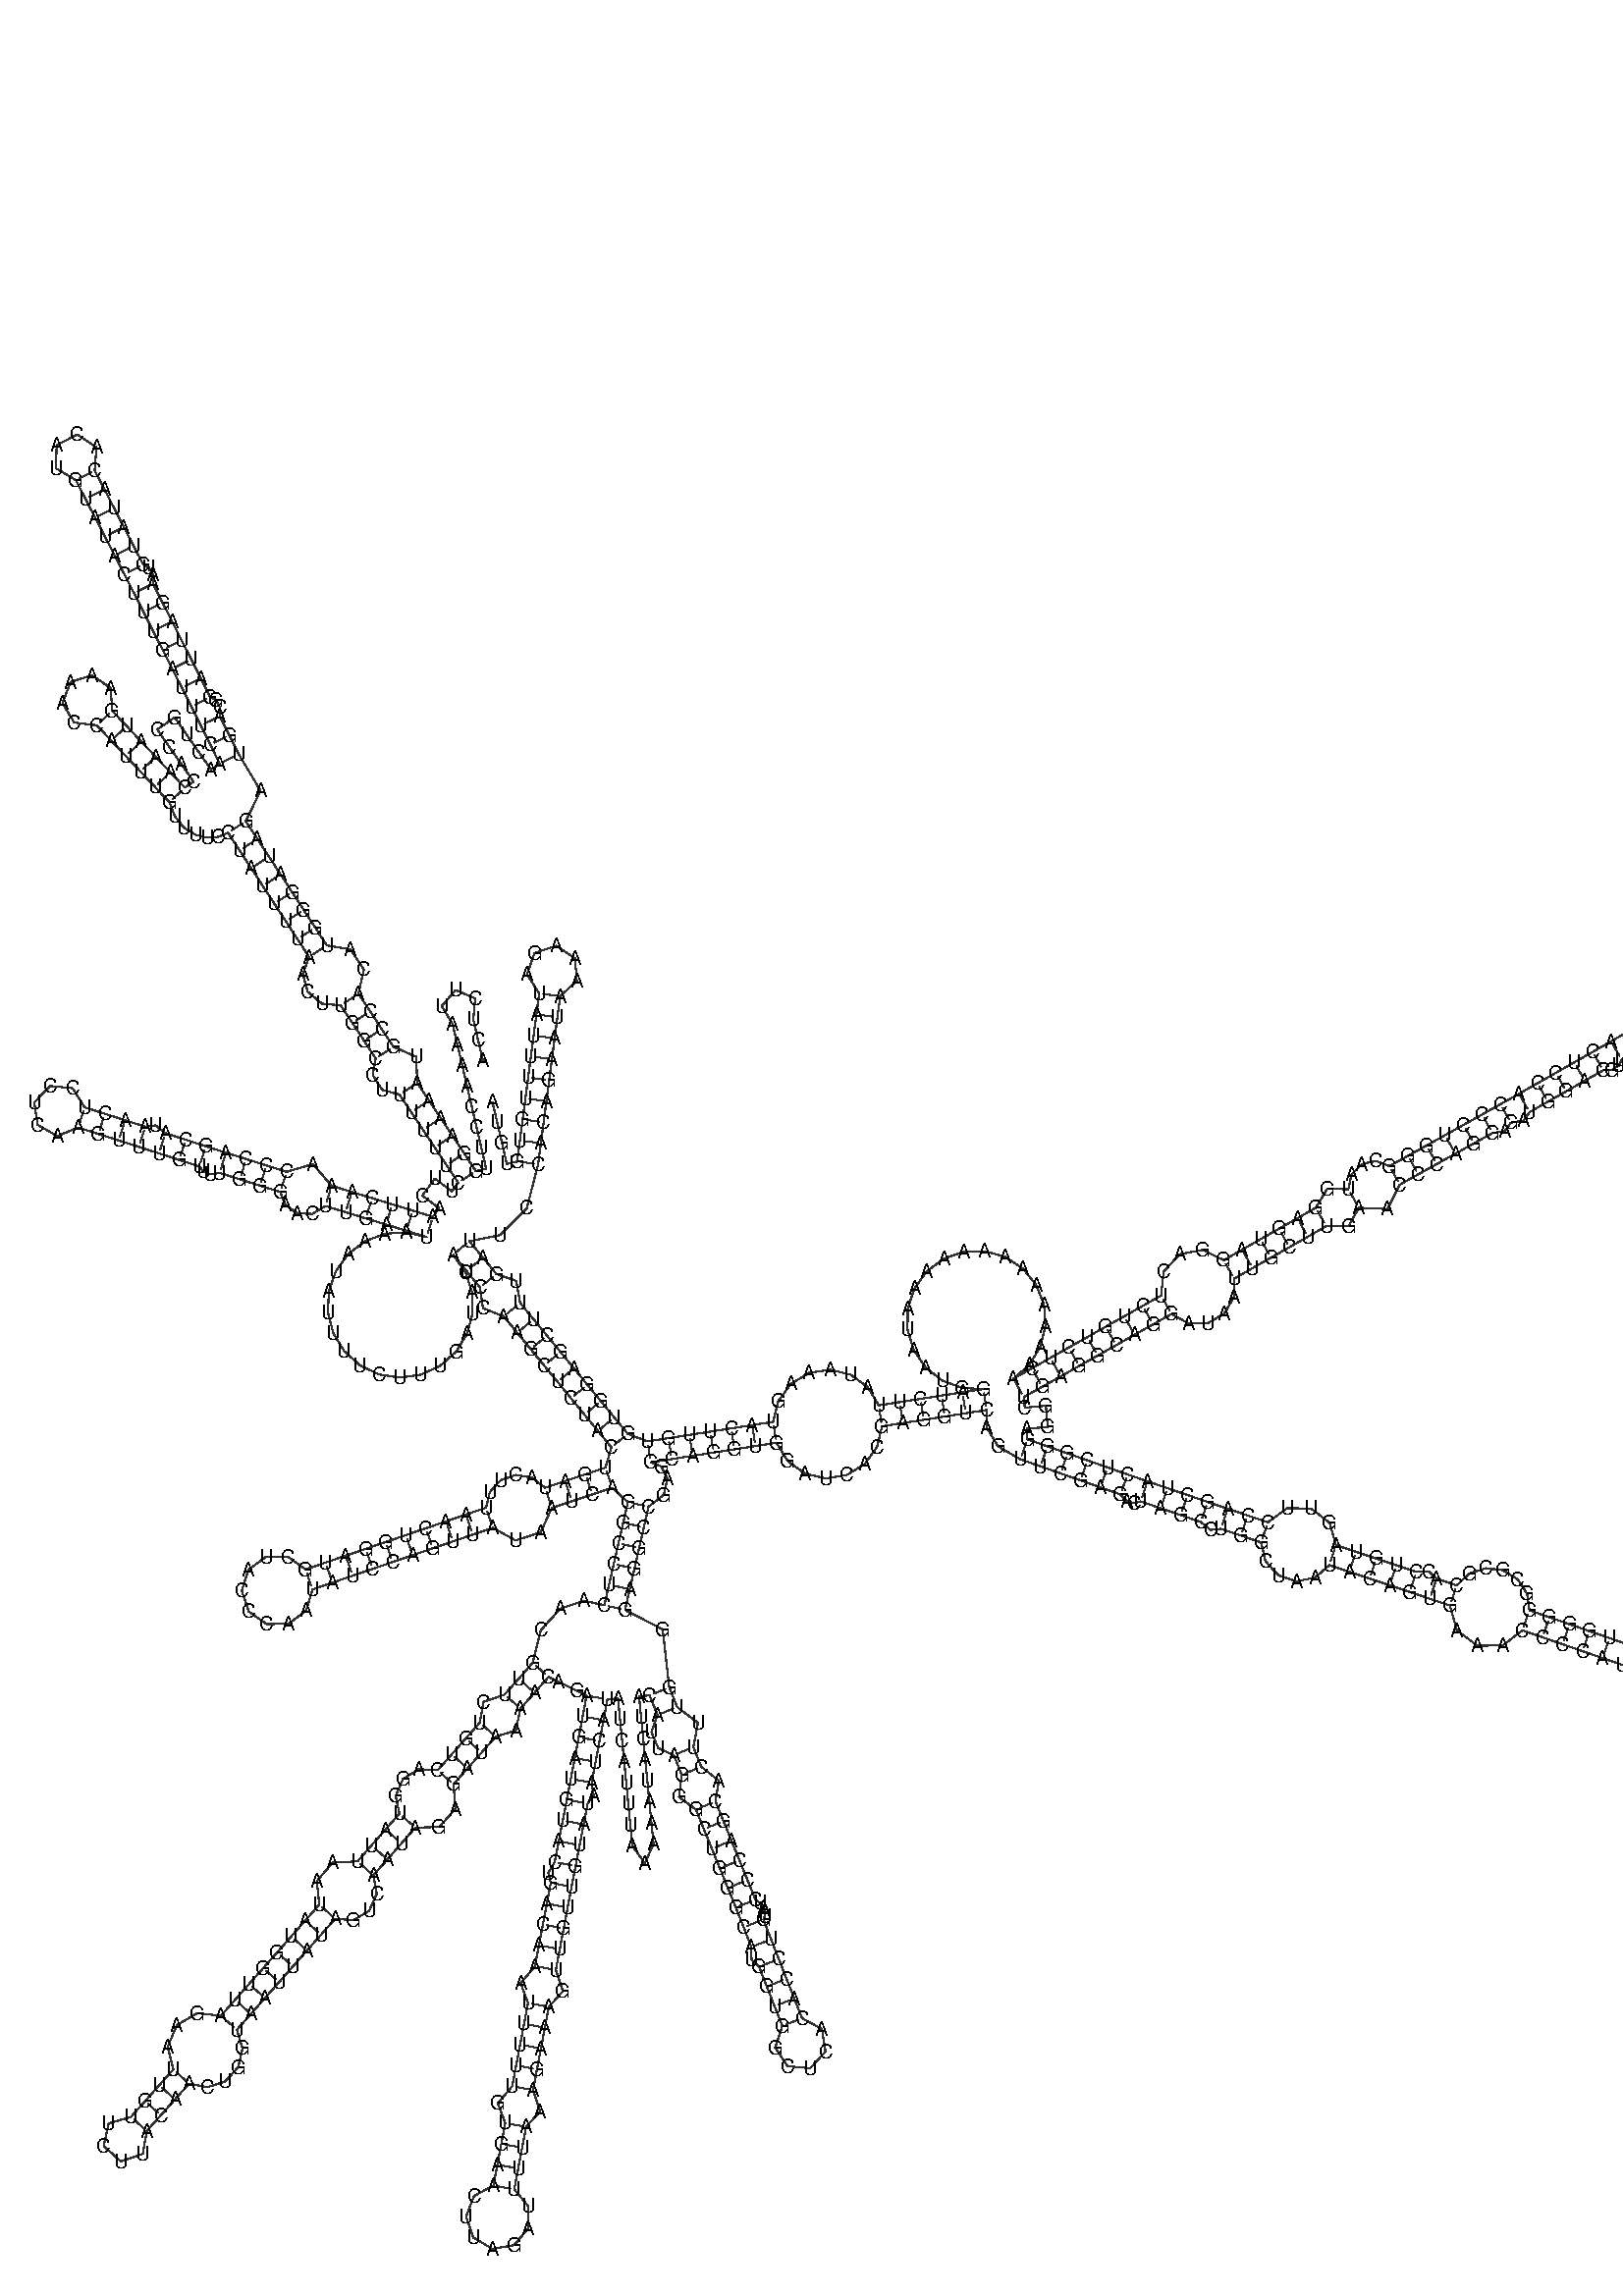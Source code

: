 %!PS-Adobe-3.0 EPSF-3.0
%%BoundingBox: 0 0 700 700
%%DocumentFonts: Helvetica
%%Pages: 1
%%EndComments

% Program options: 

% To switch off outline pairs of sequence comment or
% delete the appropriate line near the end of the file

/RNAplot 100 dict def

RNAplot begin

%%BeginProlog

/fsize  14 def
/outlinecolor {0.2 setgray} bind def
/paircolor    {0.2 setgray} bind def
/seqcolor     {0   setgray} bind def
/cshow  { dup stringwidth pop -2 div fsize -3 div rmoveto show} bind def
/min { 2 copy gt { exch } if pop } bind def
/max { 2 copy lt { exch } if pop } bind def
/arccoords { % i j arccoords
  % puts optimal x1 y1 x2 y2 coordinates used in bezier curves from i to j
  % onto the stack
  dup 3 -1 roll dup 4 -1 roll lt dup dup 5 2 roll {exch} if
  dup 3 -1 roll dup 3 -1 roll exch sub 1 sub dup
  4 -2 roll 5 -1 roll {exch} if 4 2 roll
  sequence length dup 2 div exch 3 1 roll lt 
  {exch 5 -1 roll pop 4 -2 roll exch 4 2 roll}
  { 4 2 roll 5 -1 roll dup 6 1 roll {exch} if
    4 -2 roll exch pop dup 3 -1 roll dup 4 1 roll
    exch add 4 -1 roll dup 5 1 roll sub 1 sub
    5 -1 roll not {4 -2 roll exch 4 2 roll} if
  }ifelse
   % compute the scalingfactor and prepare (1-sf) and sf*r
  2 mul exch cpr 3 1 roll div dup
  3 -1 roll mul exch 1 exch sub exch
   % compute the coordinates
  3 -1 roll 1 sub coor exch get aload pop % get coord for i
  4 -1 roll dup 5 1 roll mul 3 -1 roll dup 4 1 roll add exch % calculate y1
  4 -1 roll dup 5 1 roll mul 3 -1 roll dup 4 1 roll add exch % calculate x1
  5 -1 roll 1 sub coor exch get aload pop % get coord for j
  % duplicate j coord
  dup 3 -1 roll dup 4 1 roll exch 8 2 roll
  6 -1 roll dup 7 1 roll mul 5 -1 roll dup 6 1 roll add exch % calculate y2
  6 -1 roll mul 5 -1 roll add exch % calculate x2
  6 -2 roll % reorder
} bind def
/drawoutline {
  gsave outlinecolor newpath
  coor 0 get aload pop 0.8 0 360 arc % draw 5' circle of 1st sequence
  currentdict /cutpoint known        % check if cutpoint is defined
  {coor 0 cutpoint getinterval
   {aload pop lineto} forall         % draw outline of 1st sequence
   coor cutpoint 1 add get aload pop
   2 copy moveto 0.8 0 360 arc       % draw 5' circle of 2nd sequence
   coor cutpoint 1 add coor length cutpoint 1 add sub getinterval
   {aload pop lineto} forall        % draw outline of 2nd sequence
     } {
        /i 0 def
        coor {
            /p coor i get def
            /a arcs i get def
            /l a length def
            l 0 eq {
                %% standard point... draw simple line
                p 0 2 getinterval aload pop lineto
            } {
                %% point in loop... draw arc around loop center
                /clockwise a 5 get def
                clockwise 0.0 gt {
                    a 0 5 getinterval aload pop arcn
                } {
                    a 0 5 getinterval aload pop arc
                } ifelse
            } ifelse
            /i i 1 add def
        } forall
    }
  ifelse
  stroke grestore
} bind def
/drawpairs {
  paircolor
  0.7 setlinewidth
  [9 3.01] 9 setdash
  newpath
  pairs {aload pop
      currentdict (cpr) known
      { exch dup
        coor  exch 1 sub get aload pop moveto
        exch arccoords curveto
      }
      { coor exch 1 sub get aload pop moveto
        coor exch 1 sub get aload pop lineto
      }ifelse
  } forall
  stroke
} bind def
% draw bases
/drawbases {
  [] 0 setdash
  seqcolor
  0
  coor {
    aload pop moveto
    dup sequence exch 1 getinterval cshow
    1 add
  } forall
  pop
} bind def
/init {
  /Helvetica findfont fsize scalefont setfont
  1 setlinejoin
  1 setlinecap
  0.8 setlinewidth
  % find the coordinate range
  /xmax -1000 def /xmin 10000 def
  /ymax -1000 def /ymin 10000 def
  coor {
      aload pop
      dup ymin lt {dup /ymin exch def} if
      dup ymax gt {/ymax exch def} {pop} ifelse
      dup xmin lt {dup /xmin exch def} if
      dup xmax gt {/xmax exch def} {pop} ifelse
  } forall
  /size {xmax xmin sub ymax ymin sub max} bind def
  /width {xmax xmin sub} bind def
  /height {ymax ymin sub} bind def
  10 10 translate
  680 size 10 add div dup scale
  size width sub width xmin sub xmax sub add 2 div 5 add
  size height sub height ymin sub ymax sub add 2 div 5 add
  translate
} bind def

%%EndProlog

% data start here
/sequence { (\
ACUCUUAAAACCUUGGAAAAUGCCACAUGGGAUAGAUGACGGAUUAGAAUGUAUACACAUGUAUACUUUGAUUUCAACUGCCACCAAAUGAAAACCAUUUGUUUUCCUAUUUUAACUUGGCCUUUUUUCUUCAAUUCAAACCCAGCAUAACUCCUCAAGUUUGUUUUGGGAACUUGAAUAAAAUAUUUUCUUUGAUACAUCCAAGCUCUACUGAUACUUUAACUGGAUGCUACCCAAUAUCCAGUUAUAAUCAGG\
CCUCAACGUUCUGUCAGGUAUUAAUAUGGUUAGAAUUGUUCUUACAACUGGUAAUUAUAGUCAAUAGAGAUAAAACAGAUGAUGUACUGACAAAUUUUUGUGAACUUAGAUUUUAAAGAAAGUUGUUGUAUAAUCAUAUCAUUUAAAAAUACUACAUUAGGGCUGGGCAUGGUGGCUCACACCUGUAAUCCCAGCACUUUGGGAGGCCGAGGCAGGUGGAUCACGAGGUCAGUUCGAGACUAGCCUGGCUAAUAC\
AGUGAAACCCCAUCUCUACUAAAAAUACAAAAUUAGCCGGGCAUGGGGGCGCGCACCUGUAGUUCCAGCUACUCGGGAGGCUGAGGCAGGAUAAUUGCUUGAACCCAGGAGAUGGAGGUUGCAGUGAGCCAAGAUUGCCCCACUGCACUCCACCCUGGGCAAUGGAGUAGGACUCUGUCUCAAAAAAAAAAAAAAUAAUGGAUCUUAUAAAGUACUUGUGUGGAGCUUUGAUUCCACAGAAUAAAAGAUAUUUUG\
UGUGUA\
) } def
/len { sequence length } bind def

/coor [
[11.975 510.49]
[8.586 525.103]
[5.197 539.715]
[6.489 554.659]
[-7.324 560.506]
[-17.154 549.176]
[-9.415 536.326]
[-6.026 521.714]
[-2.638 507.102]
[0.751 492.489]
[4.14 477.877]
[7.529 463.265]
[10.918 448.653]
[14.306 434.041]
[7.0 432.346]
[-1.295 444.844]
[-9.591 457.341]
[-17.886 469.838]
[-26.182 482.336]
[-34.477 494.833]
[-35.251 513.285]
[-51.36 520.374]
[-59.604 532.905]
[-67.849 545.436]
[-76.093 557.967]
[-72.265 575.094]
[-81.869 589.375]
[-98.505 592.178]
[-106.699 604.742]
[-114.892 617.307]
[-123.086 629.871]
[-131.279 642.436]
[-139.473 655.0]
[-147.666 667.565]
[-155.86 680.13]
[-145.441 701.708]
[-160.935 727.613]
[-167.592 741.055]
[-174.249 754.497]
[-174.211 760.919]
[-176.946 765.732]
[-181.016 768.021]
[-187.782 781.408]
[-194.548 794.795]
[-201.315 808.182]
[-208.081 821.569]
[-214.847 834.956]
[-221.614 848.344]
[-221.628 854.766]
[-224.401 859.557]
[-228.49 861.812]
[-235.365 875.144]
[-242.24 888.475]
[-249.115 901.807]
[-255.99 915.139]
[-262.865 928.47]
[-261.547 944.816]
[-275.196 953.907]
[-289.771 946.391]
[-290.279 930.0]
[-276.197 921.595]
[-269.322 908.264]
[-262.447 894.932]
[-255.572 881.6]
[-248.697 868.269]
[-241.822 854.937]
[-235.001 841.577]
[-228.234 828.19]
[-221.468 814.803]
[-214.702 801.416]
[-207.936 788.029]
[-201.169 774.641]
[-194.403 761.254]
[-187.691 747.84]
[-181.034 734.398]
[-174.377 720.956]
[-180.531 716.669]
[-189.104 728.978]
[-197.677 741.287]
[-206.251 753.595]
[-218.559 745.022]
[-209.986 732.714]
[-201.413 720.405]
[-192.84 708.096]
[-198.994 703.81]
[-209.294 714.714]
[-219.595 725.619]
[-229.895 736.523]
[-240.195 747.427]
[-250.495 758.332]
[-251.477 774.345]
[-264.691 783.442]
[-280.001 778.646]
[-285.661 763.635]
[-277.331 749.924]
[-261.4 748.032]
[-251.099 737.127]
[-240.799 726.223]
[-230.499 715.318]
[-220.199 704.414]
[-209.899 693.51]
[-206.008 683.435]
[-199.617 675.605]
[-191.68 670.539]
[-183.216 668.403]
[-175.193 669.025]
[-168.424 671.936]
[-160.231 659.372]
[-152.037 646.807]
[-143.844 634.242]
[-135.65 621.678]
[-127.457 609.113]
[-119.263 596.549]
[-111.07 583.984]
[-115.455 571.941]
[-112.087 559.374]
[-101.972 550.888]
[-88.624 549.722]
[-80.38 537.191]
[-72.135 524.66]
[-63.891 512.129]
[-66.034 500.299]
[-59.368 489.818]
[-46.974 486.538]
[-38.679 474.04]
[-30.383 461.543]
[-22.088 449.046]
[-13.793 436.548]
[-5.497 424.051]
[-9.982 418.039]
[-22.005 427.008]
[-30.974 414.985]
[-18.951 406.016]
[-23.435 400.005]
[-37.778 404.395]
[-52.121 408.786]
[-66.464 413.177]
[-80.807 417.568]
[-95.15 421.958]
[-108.353 437.291]
[-126.973 431.835]
[-141.28 436.342]
[-155.586 440.849]
[-169.893 445.357]
[-184.181 449.922]
[-198.451 454.546]
[-212.721 459.17]
[-219.817 464.727]
[-227.058 463.783]
[-241.346 468.348]
[-255.634 472.914]
[-269.923 477.48]
[-278.524 491.022]
[-294.49 492.597]
[-305.572 480.997]
[-303.269 465.12]
[-289.349 457.146]
[-274.488 463.191]
[-260.2 458.626]
[-245.912 454.06]
[-231.623 449.495]
[-217.344 444.9]
[-203.075 440.276]
[-188.805 435.653]
[-185.917 431.984]
[-180.74 430.023]
[-174.4 431.05]
[-160.094 426.543]
[-145.787 422.035]
[-131.48 417.528]
[-127.667 408.204]
[-119.208 402.342]
[-108.702 402.033]
[-99.541 407.615]
[-85.198 403.225]
[-70.855 398.834]
[-56.512 394.443]
[-42.169 390.052]
[-27.826 385.662]
[-42.452 388.992]
[-57.417 387.969]
[-71.453 382.679]
[-83.371 373.571]
[-92.161 361.416]
[-97.078 347.245]
[-97.705 332.258]
[-93.989 317.726]
[-86.245 304.879]
[-75.13 294.807]
[-61.584 288.364]
[-46.757 286.094]
[-31.904 288.191]
[-18.285 294.477]
[-7.053 304.419]
[0.84 317.174]
[4.724 331.663]
[4.272 346.656]
[-0.48 360.883]
[-9.131 373.142]
[0.391 361.552]
[9.913 349.962]
[12.013 335.216]
[26.752 329.464]
[36.274 317.874]
[45.796 306.284]
[55.317 294.693]
[64.839 283.103]
[74.361 271.513]
[83.883 259.922]
[93.405 248.332]
[102.926 236.742]
[98.77 222.329]
[84.538 217.59]
[70.307 212.85]
[56.075 208.11]
[46.802 215.322]
[35.326 217.197]
[24.464 213.39]
[16.829 204.939]
[14.197 193.979]
[0.005 189.124]
[-14.188 184.269]
[-28.38 179.413]
[-42.573 174.558]
[-56.765 169.703]
[-70.958 164.847]
[-85.15 159.992]
[-99.342 155.137]
[-113.535 150.282]
[-126.15 159.317]
[-141.667 159.178]
[-154.118 149.918]
[-158.716 135.098]
[-153.694 120.416]
[-140.981 111.518]
[-125.467 111.826]
[-113.117 121.22]
[-108.68 136.089]
[-94.487 140.944]
[-80.295 145.8]
[-66.102 150.655]
[-51.91 155.51]
[-37.717 160.366]
[-23.525 165.221]
[-9.332 170.076]
[4.86 174.931]
[19.053 179.787]
[35.088 170.783]
[52.882 176.575]
[60.815 193.879]
[75.046 198.618]
[89.278 203.358]
[103.509 208.098]
[114.621 198.021]
[111.292 183.396]
[107.962 168.77]
[104.633 154.144]
[101.304 139.518]
[97.974 124.892]
[83.661 128.102]
[66.925 122.565]
[52.986 107.262]
[47.232 84.127]
[37.293 72.893]
[27.353 61.659]
[12.413 56.451]
[9.774 41.792]
[-0.166 30.558]
[-10.105 19.324]
[-20.045 8.09]
[-33.423 8.831]
[-44.641 1.867]
[-49.758 -10.095]
[-47.127 -22.639]
[-57.021 -33.913]
[-66.915 -45.187]
[-76.809 -56.461]
[-94.338 -57.316]
[-105.559 -70.365]
[-103.846 -87.148]
[-113.786 -98.382]
[-123.726 -109.616]
[-133.666 -120.85]
[-143.605 -132.084]
[-153.545 -143.318]
[-163.485 -154.552]
[-173.425 -165.786]
[-190.296 -163.953]
[-204.769 -172.491]
[-211.196 -187.835]
[-207.209 -203.815]
[-217.194 -215.008]
[-227.18 -226.202]
[-237.165 -237.395]
[-252.899 -242.018]
[-256.499 -258.017]
[-244.262 -268.934]
[-228.776 -263.538]
[-225.972 -247.381]
[-215.986 -236.187]
[-206.001 -224.994]
[-196.015 -213.8]
[-182.979 -216.362]
[-170.268 -212.142]
[-161.208 -202.133]
[-158.223 -188.856]
[-162.191 -175.725]
[-152.251 -164.492]
[-142.311 -153.258]
[-132.371 -142.024]
[-122.432 -130.79]
[-112.492 -119.556]
[-102.552 -108.322]
[-92.612 -97.088]
[-79.837 -98.12]
[-68.614 -91.539]
[-63.116 -79.533]
[-65.535 -66.355]
[-55.641 -55.081]
[-45.747 -43.807]
[-35.853 -32.533]
[-18.987 -32.12]
[-7.453 -19.346]
[-8.811 -1.849]
[1.128 9.384]
[11.068 20.618]
[21.008 31.852]
[35.237 36.257]
[38.587 51.719]
[48.526 62.953]
[58.466 74.187]
[65.201 70.886]
[78.669 64.284]
[85.404 60.982]
[82.612 46.244]
[79.821 31.506]
[77.029 16.768]
[74.238 2.031]
[71.416 -12.702]
[68.565 -27.428]
[65.713 -42.155]
[62.862 -56.881]
[58.21 -64.602]
[60.029 -71.673]
[57.237 -86.411]
[54.446 -101.149]
[51.654 -115.887]
[48.863 -130.625]
[38.692 -142.744]
[43.926 -156.689]
[41.134 -171.427]
[38.343 -186.165]
[35.551 -200.903]
[32.76 -215.641]
[22.589 -227.76]
[27.823 -241.705]
[25.031 -256.443]
[22.24 -271.181]
[19.448 -285.919]
[5.72 -293.407]
[0.066 -307.987]
[5.154 -322.773]
[18.584 -330.785]
[34.012 -328.239]
[44.156 -316.338]
[44.225 -300.7]
[34.186 -288.71]
[36.978 -273.973]
[39.769 -259.235]
[42.561 -244.497]
[52.532 -233.432]
[47.498 -218.433]
[50.289 -203.695]
[53.081 -188.957]
[55.872 -174.219]
[58.664 -159.481]
[68.634 -148.416]
[63.601 -133.417]
[66.392 -118.679]
[69.184 -103.941]
[71.975 -89.203]
[74.767 -74.465]
[77.588 -59.733]
[80.44 -45.006]
[83.291 -30.28]
[86.143 -15.553]
[90.446 -9.654]
[88.976 -0.761]
[91.767 13.977]
[94.559 28.715]
[97.35 43.453]
[100.142 58.191]
[107.606 58.922]
[109.069 43.994]
[110.531 29.065]
[111.994 14.137]
[113.457 -0.792]
[114.919 -15.72]
[116.382 -30.649]
[117.845 -45.577]
[126.576 -57.775]
[132.773 -44.115]
[131.311 -29.186]
[129.848 -14.258]
[128.385 0.671]
[126.923 15.599]
[125.46 30.528]
[123.997 45.456]
[122.535 60.385]
[129.999 61.116]
[135.598 47.2]
[131.279 35.129]
[136.14 23.698]
[147.103 18.762]
[152.758 4.87]
[150.795 -10.829]
[162.76 -19.7]
[168.416 -33.593]
[174.071 -47.486]
[179.727 -61.379]
[185.382 -75.272]
[191.038 -89.165]
[196.58 -103.104]
[202.009 -117.087]
[202.183 -126.099]
[207.488 -131.116]
[212.974 -145.077]
[218.459 -159.038]
[223.945 -172.999]
[218.879 -188.221]
[227.742 -201.593]
[243.735 -202.858]
[254.59 -191.044]
[251.979 -175.215]
[237.906 -167.513]
[232.42 -153.552]
[226.935 -139.591]
[221.449 -125.63]
[215.992 -111.658]
[210.563 -97.675]
[211.472 -95.141]
[211.49 -92.114]
[210.434 -88.913]
[208.229 -85.913]
[204.931 -83.509]
[199.275 -69.617]
[193.62 -55.724]
[187.964 -41.831]
[182.309 -27.938]
[176.653 -14.045]
[179.021 0.661]
[166.651 10.525]
[160.996 24.418]
[164.28 41.708]
[149.514 52.799]
[143.915 66.715]
[139.267 107.825]
[112.6 121.563]
[115.93 136.189]
[119.259 150.815]
[122.588 165.44]
[125.917 180.066]
[129.247 194.692]
[140.019 203.021]
[142.668 214.418]
[138.228 223.161]
[130.843 226.099]
[145.664 228.41]
[160.485 230.72]
[175.306 233.03]
[190.127 235.341]
[204.948 237.651]
[219.769 239.961]
[227.723 227.038]
[239.985 218.168]
[254.67 214.678]
[269.531 217.069]
[282.31 224.947]
[291.076 237.084]
[294.517 251.613]
[309.338 253.924]
[324.159 256.234]
[338.98 258.544]
[353.801 260.855]
[368.622 263.165]
[368.686 250.49]
[376.717 237.386]
[392.58 228.247]
[406.733 223.276]
[420.885 218.305]
[435.038 213.335]
[449.19 208.364]
[463.343 203.393]
[467.801 198.771]
[473.119 197.236]
[477.631 198.44]
[491.823 193.585]
[506.015 188.73]
[520.208 183.875]
[527.213 178.202]
[534.468 179.029]
[548.68 174.231]
[562.892 169.434]
[565.985 156.07]
[575.182 146.039]
[588.021 141.866]
[601.147 144.531]
[611.179 153.241]
[625.41 148.501]
[639.642 143.761]
[653.873 139.022]
[668.105 134.282]
[682.327 129.514]
[696.539 124.716]
[701.507 107.178]
[715.937 96.303]
[733.847 96.359]
[747.957 107.13]
[762.13 102.217]
[776.302 97.304]
[790.475 92.391]
[804.648 87.478]
[818.82 82.565]
[832.983 77.623]
[847.135 72.653]
[861.288 67.682]
[868.182 53.714]
[882.605 48.874]
[895.879 55.533]
[910.032 50.562]
[924.184 45.591]
[938.337 40.621]
[941.096 25.512]
[951.052 13.817]
[965.527 8.682]
[980.627 11.488]
[992.291 21.481]
[997.38 35.972]
[994.527 51.063]
[984.498 62.696]
[969.991 67.74]
[954.908 64.839]
[943.307 54.773]
[929.155 59.744]
[915.002 64.715]
[900.85 69.685]
[894.655 83.182]
[880.373 88.424]
[866.258 81.834]
[852.106 86.805]
[837.953 91.776]
[832.746 96.894]
[823.733 96.738]
[809.561 101.651]
[795.388 106.564]
[781.216 111.477]
[767.043 116.39]
[752.87 121.303]
[751.142 133.184]
[744.526 143.289]
[734.204 149.699]
[722.071 151.167]
[710.382 147.359]
[701.336 138.928]
[687.124 143.726]
[681.854 148.78]
[672.845 148.514]
[658.613 153.253]
[644.382 157.993]
[630.15 162.733]
[615.919 167.472]
[611.425 183.317]
[598.214 193.428]
[581.411 193.631]
[567.69 183.646]
[553.478 188.443]
[539.266 193.241]
[525.063 198.067]
[510.871 202.922]
[496.678 207.778]
[482.486 212.633]
[468.313 217.546]
[454.161 222.517]
[440.008 227.487]
[425.856 232.458]
[411.703 237.429]
[397.551 242.399]
[396.895 249.87]
[411.838 251.181]
[410.527 266.124]
[395.585 264.813]
[394.929 272.284]
[408.0 279.643]
[421.071 287.002]
[434.142 294.36]
[447.213 301.719]
[460.284 309.077]
[473.355 316.436]
[486.426 323.795]
[499.497 331.153]
[511.502 324.516]
[525.11 324.646]
[536.799 331.402]
[543.594 342.943]
[543.828 356.226]
[556.868 363.638]
[569.909 371.049]
[582.95 378.461]
[595.991 385.873]
[609.032 393.285]
[624.853 393.377]
[632.095 406.392]
[652.308 405.461]
[661.127 422.744]
[674.227 430.049]
[687.328 437.355]
[700.429 444.66]
[713.53 451.965]
[726.631 459.271]
[735.533 460.686]
[739.77 466.633]
[748.666 468.084]
[752.879 474.048]
[765.92 481.459]
[778.961 488.871]
[792.002 496.283]
[805.043 503.695]
[811.457 504.022]
[816.106 507.026]
[818.16 511.22]
[831.14 518.738]
[844.12 526.255]
[857.1 533.773]
[870.08 541.291]
[883.06 548.808]
[896.041 556.326]
[911.86 556.547]
[918.996 569.621]
[934.816 569.841]
[941.952 582.916]
[954.932 590.433]
[971.323 589.914]
[979.736 603.991]
[971.518 618.182]
[955.121 617.889]
[947.414 603.413]
[934.434 595.896]
[919.543 596.213]
[911.479 582.601]
[896.587 582.918]
[888.523 569.306]
[875.543 561.788]
[862.563 554.271]
[849.583 546.753]
[836.602 539.236]
[823.622 531.718]
[810.642 524.2]
[797.631 516.736]
[784.59 509.324]
[771.549 501.912]
[758.508 494.5]
[745.467 487.089]
[732.411 479.703]
[719.326 472.372]
[706.225 465.066]
[693.124 457.761]
[680.023 450.456]
[666.922 443.15]
[653.821 435.845]
[644.425 439.476]
[634.354 437.351]
[626.916 429.926]
[624.683 419.433]
[609.795 419.871]
[601.621 406.326]
[588.58 398.914]
[575.539 391.502]
[562.498 384.09]
[549.457 376.679]
[536.416 369.267]
[521.63 376.522]
[505.278 373.461]
[493.891 361.104]
[492.139 344.224]
[479.068 336.866]
[465.997 329.507]
[452.926 322.148]
[439.855 314.79]
[426.784 307.431]
[413.713 300.073]
[400.642 292.714]
[387.571 285.355]
[398.869 295.222]
[406.666 308.036]
[410.235 322.605]
[409.243 337.573]
[403.783 351.544]
[394.363 363.217]
[381.861 371.506]
[367.442 375.638]
[352.447 375.229]
[338.275 370.316]
[326.244 361.357]
[317.475 349.187]
[312.786 334.939]
[312.612 319.94]
[316.971 305.587]
[325.455 293.217]
[337.275 283.982]
[351.33 278.742]
[366.312 277.986]
[351.491 275.676]
[336.67 273.365]
[321.849 271.055]
[307.028 268.745]
[292.207 266.434]
[284.507 279.226]
[272.463 288.12]
[257.892 291.734]
[243.008 289.489]
[230.082 281.695]
[221.101 269.513]
[217.459 254.782]
[202.638 252.472]
[187.817 250.162]
[172.996 247.851]
[158.175 245.541]
[143.354 243.231]
[128.533 240.92]
[114.517 246.263]
[104.995 257.854]
[95.473 269.444]
[85.951 281.034]
[76.429 292.625]
[66.908 304.215]
[57.386 315.805]
[47.864 327.396]
[38.342 338.986]
[35.561 354.561]
[21.503 359.483]
[11.981 371.074]
[2.459 382.664]
[24.323 387.059]
[43.073 406.098]
[51.098 437.176]
[53.045 452.049]
[54.993 466.922]
[56.941 481.795]
[58.889 496.668]
[60.837 511.541]
[62.784 526.414]
[64.732 541.287]
[66.68 556.16]
[78.474 567.036]
[77.181 583.027]
[63.792 591.866]
[48.579 586.772]
[43.212 571.654]
[51.807 558.108]
[49.859 543.235]
[47.911 528.362]
[45.964 513.489]
[44.016 498.616]
[42.068 483.743]
[40.12 468.87]
[38.172 453.997]
[36.225 439.124]
[28.919 437.429]
[25.53 452.042]
[22.141 466.654]
[18.752 481.266]
] def
/arcs [
[]
[]
[]
[]
[]
[]
[]
[]
[]
[]
[]
[]
[]
[]
[]
[]
[]
[]
[]
[]
[]
[]
[]
[]
[]
[]
[]
[]
[]
[]
[]
[]
[]
[]
[]
[]
[]
[]
[]
[]
[]
[]
[]
[]
[]
[]
[]
[]
[]
[]
[]
[]
[]
[]
[]
[]
[]
[]
[]
[]
[]
[]
[]
[]
[]
[]
[]
[]
[]
[]
[]
[]
[]
[]
[]
[]
[]
[]
[]
[]
[]
[]
[]
[]
[]
[]
[]
[]
[]
[]
[]
[]
[]
[]
[]
[]
[]
[]
[]
[]
[]
[]
[]
[]
[]
[]
[]
[]
[]
[]
[]
[]
[]
[]
[]
[]
[]
[]
[]
[]
[]
[]
[]
[]
[]
[]
[]
[]
[]
[]
[]
[]
[]
[]
[]
[]
[]
[]
[]
[]
[]
[]
[]
[]
[]
[]
[]
[]
[]
[]
[]
[]
[]
[]
[]
[]
[]
[]
[]
[]
[]
[]
[]
[]
[]
[]
[]
[]
[]
[]
[]
[]
[]
[]
[]
[]
[]
[]
[]
[]
[]
[]
[]
[]
[]
[]
[]
[]
[]
[]
[]
[]
[]
[]
[]
[]
[]
[]
[]
[]
[]
[]
[]
[]
[]
[]
[]
[]
[]
[]
[]
[]
[]
[]
[]
[]
[]
[]
[]
[]
[]
[]
[]
[]
[]
[]
[]
[]
[]
[]
[]
[]
[]
[]
[]
[]
[]
[]
[]
[]
[]
[]
[]
[]
[]
[]
[]
[]
[]
[]
[]
[]
[]
[]
[]
[]
[]
[]
[]
[]
[]
[]
[]
[]
[]
[]
[]
[]
[]
[]
[]
[]
[]
[]
[]
[]
[]
[]
[]
[]
[]
[]
[]
[]
[]
[]
[]
[]
[]
[]
[]
[]
[]
[]
[]
[]
[]
[]
[]
[]
[]
[]
[]
[]
[]
[]
[]
[]
[]
[]
[]
[]
[]
[]
[]
[]
[]
[]
[]
[]
[]
[]
[]
[]
[]
[]
[]
[]
[]
[]
[]
[]
[]
[]
[]
[]
[]
[]
[]
[]
[]
[]
[]
[]
[]
[]
[]
[]
[]
[]
[]
[]
[]
[]
[]
[]
[]
[]
[]
[]
[]
[]
[]
[]
[]
[]
[]
[]
[]
[]
[]
[]
[]
[]
[]
[]
[]
[]
[]
[]
[]
[]
[]
[]
[]
[]
[]
[]
[]
[]
[]
[]
[]
[]
[]
[]
[]
[]
[]
[]
[]
[]
[]
[]
[]
[]
[]
[]
[]
[]
[]
[]
[]
[]
[]
[]
[]
[]
[]
[]
[]
[]
[]
[]
[]
[]
[]
[]
[]
[]
[]
[]
[]
[]
[]
[]
[]
[]
[]
[]
[]
[]
[]
[]
[]
[]
[]
[]
[]
[]
[]
[]
[]
[]
[]
[]
[]
[]
[]
[]
[]
[]
[]
[]
[]
[]
[]
[]
[]
[]
[]
[]
[]
[]
[]
[]
[]
[]
[]
[]
[]
[]
[]
[]
[]
[]
[]
[]
[]
[]
[]
[]
[]
[]
[]
[]
[]
[]
[]
[]
[]
[]
[]
[]
[]
[]
[]
[]
[]
[]
[]
[]
[]
[]
[]
[]
[]
[]
[]
[]
[]
[]
[]
[]
[]
[]
[]
[]
[]
[]
[]
[]
[]
[]
[]
[]
[]
[]
[]
[]
[]
[]
[]
[]
[]
[]
[]
[]
[]
[]
[]
[]
[]
[]
[]
[]
[]
[]
[]
[]
[]
[]
[]
[]
[]
[]
[]
[]
[]
[]
[]
[]
[]
[]
[]
[]
[]
[]
[]
[]
[]
[]
[]
[]
[]
[]
[]
[]
[]
[]
[]
[]
[]
[]
[]
[]
[]
[]
[]
[]
[]
[]
[]
[]
[]
[]
[]
[]
[]
[]
[]
[]
[]
[]
[]
[]
[]
[]
[]
[]
[]
[]
[]
[]
[]
[]
[]
[]
[]
[]
[]
[]
[]
[]
[]
[]
[]
[]
[]
[]
[]
[]
[]
[]
[]
[]
[]
[]
[]
[]
[]
[]
[]
[]
[]
[]
[]
[]
[]
[]
[]
[]
[]
[]
[]
[]
[]
[]
[]
[]
[]
[]
[]
[]
[]
[]
[]
[]
[]
[]
[]
[]
[]
[]
[]
[]
[]
[]
[]
[]
[]
[]
[]
[]
[]
[]
[]
[]
[]
[]
[]
[]
[]
[]
[]
[]
[]
[]
[]
[]
[]
[]
[]
[]
[]
[]
[]
[]
[]
[]
[]
[]
[]
[]
[]
[]
[]
[]
[]
[]
[]
[]
[]
[]
[]
[]
[]
[]
[]
[]
[]
[]
[]
[]
[]
[]
[]
[]
[]
[]
[]
[]
[]
[]
[]
[]
[]
[]
[]
[]
[]
[]
[]
[]
[]
[]
[]
[]
[]
[]
[]
] def
/pairs [
[15 129]
[16 128]
[17 127]
[18 126]
[19 125]
[20 124]
[22 121]
[23 120]
[24 119]
[25 118]
[28 114]
[29 113]
[30 112]
[31 111]
[32 110]
[33 109]
[34 108]
[35 107]
[37 76]
[38 75]
[39 74]
[42 73]
[43 72]
[44 71]
[45 70]
[46 69]
[47 68]
[48 67]
[51 66]
[52 65]
[53 64]
[54 63]
[55 62]
[56 61]
[85 101]
[86 100]
[87 99]
[88 98]
[89 97]
[90 96]
[134 179]
[135 178]
[136 177]
[137 176]
[138 175]
[139 174]
[141 170]
[142 169]
[143 168]
[144 167]
[145 164]
[146 163]
[147 162]
[149 161]
[150 160]
[151 159]
[152 158]
[199 742]
[200 741]
[201 740]
[203 738]
[204 737]
[205 736]
[206 735]
[207 734]
[208 733]
[209 732]
[210 731]
[211 730]
[212 253]
[213 252]
[214 251]
[215 250]
[220 247]
[221 246]
[222 245]
[223 244]
[224 243]
[225 242]
[226 241]
[227 240]
[228 239]
[229 238]
[254 463]
[255 462]
[256 461]
[257 460]
[258 459]
[259 458]
[263 331]
[264 330]
[265 329]
[267 327]
[268 326]
[269 325]
[270 324]
[274 321]
[275 320]
[276 319]
[277 318]
[280 314]
[281 313]
[282 312]
[283 311]
[284 310]
[285 309]
[286 308]
[287 307]
[291 302]
[292 301]
[293 300]
[294 299]
[334 392]
[335 391]
[336 390]
[337 389]
[338 388]
[339 386]
[340 385]
[341 384]
[342 383]
[344 382]
[345 381]
[346 380]
[347 379]
[348 378]
[350 376]
[351 375]
[352 374]
[353 373]
[354 372]
[356 370]
[357 369]
[358 368]
[359 367]
[410 456]
[411 455]
[414 453]
[415 452]
[417 450]
[418 449]
[419 448]
[420 447]
[421 446]
[422 445]
[423 440]
[424 439]
[426 438]
[427 437]
[428 436]
[429 435]
[467 729]
[468 728]
[469 727]
[470 726]
[471 725]
[472 724]
[473 723]
[480 716]
[481 715]
[482 714]
[483 713]
[484 712]
[485 711]
[488 587]
[489 586]
[490 585]
[491 584]
[492 583]
[493 582]
[496 581]
[497 580]
[498 579]
[499 578]
[501 577]
[502 576]
[503 575]
[508 571]
[509 570]
[510 569]
[511 568]
[512 567]
[513 565]
[514 564]
[518 558]
[519 557]
[520 556]
[521 555]
[522 554]
[523 553]
[524 551]
[525 550]
[526 549]
[529 546]
[530 545]
[531 544]
[532 543]
[592 692]
[593 691]
[594 690]
[595 689]
[596 688]
[597 687]
[598 686]
[599 685]
[600 684]
[605 680]
[606 679]
[607 678]
[608 677]
[609 676]
[610 675]
[612 673]
[614 669]
[615 668]
[616 667]
[617 666]
[618 665]
[619 664]
[621 663]
[623 662]
[624 661]
[625 660]
[626 659]
[627 658]
[630 657]
[631 656]
[632 655]
[633 654]
[634 653]
[635 652]
[636 651]
[638 649]
[640 647]
[641 646]
[745 767]
[746 766]
[747 765]
[748 764]
[749 763]
[750 762]
[751 761]
[752 760]
[753 759]
] def

init

% switch off outline pairs or bases by removing these lines
drawoutline
drawpairs
drawbases
showpage
end
%%EOF
